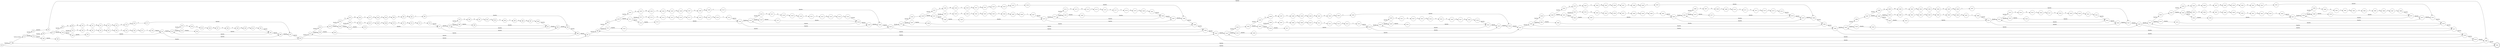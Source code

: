 digraph G{ 
rankdir=LR;
 node[shape="circle"];S0-> S1[label="Epsilon"];
S0-> S381[label="Epsilon"];
S1-> S2[label="\"ESTA COCHA \""];
S2-> S3[label="Epsilon"];
S2-> S5[label="Epsilon"];
S3-> S4[label="simbolos"];
S4-> S380[label="Epsilon"];
S5-> S6[label="Epsilon"];
S5-> S48[label="Epsilon"];
S6-> S7[label="
"];
S7-> S8[label="Epsilon"];
S7-> S18[label="Epsilon"];
S8-> S9[label="\"A\""];
S9-> S10[label="\"B\""];
S10-> S11[label="\"C\""];
S11-> S12[label="\"D\""];
S12-> S13[label="\"E\""];
S13-> S14[label="\"F\""];
S14-> S15[label="\"G\""];
S15-> S16[label="\"H\""];
S16-> S17[label="\"I\""];
S17-> S47[label="Epsilon"];
S18-> S19[label="Epsilon"];
S18-> S29[label="Epsilon"];
S19-> S20[label="\"a\""];
S20-> S21[label="\"b\""];
S21-> S22[label="\"c\""];
S22-> S23[label="\"d\""];
S23-> S24[label="\"e\""];
S24-> S25[label="\"f\""];
S25-> S26[label="\"g\""];
S26-> S27[label="\"h\""];
S27-> S28[label="\"i\""];
S28-> S31[label="Epsilon"];
S29-> S30[label="Epsilon"];
S30-> S31[label="Epsilon"];
S31-> S32[label="Epsilon"];
S31-> S46[label="Epsilon"];
S32-> S33[label="Epsilon"];
S32-> S43[label="Epsilon"];
S33-> S34[label="\"a\""];
S34-> S35[label="\"b\""];
S35-> S36[label="\"c\""];
S36-> S37[label="\"d\""];
S37-> S38[label="\"e\""];
S38-> S39[label="\"f\""];
S39-> S40[label="\"g\""];
S40-> S41[label="\"h\""];
S41-> S42[label="\"i\""];
S42-> S45[label="Epsilon"];
S43-> S44[label="Epsilon"];
S44-> S45[label="Epsilon"];
S45-> S32[label="Epsilon"];
S45-> S46[label="Epsilon"];
S46-> S47[label="Epsilon"];
S47-> S50[label="Epsilon"];
S48-> S49[label="Epsilon"];
S49-> S50[label="Epsilon"];
S50-> S51[label="Epsilon"];
S50-> S97[label="Epsilon"];
S51-> S52[label="Epsilon"];
S51-> S94[label="Epsilon"];
S52-> S53[label="
"];
S53-> S54[label="Epsilon"];
S53-> S64[label="Epsilon"];
S54-> S55[label="\"A\""];
S55-> S56[label="\"B\""];
S56-> S57[label="\"C\""];
S57-> S58[label="\"D\""];
S58-> S59[label="\"E\""];
S59-> S60[label="\"F\""];
S60-> S61[label="\"G\""];
S61-> S62[label="\"H\""];
S62-> S63[label="\"I\""];
S63-> S93[label="Epsilon"];
S64-> S65[label="Epsilon"];
S64-> S75[label="Epsilon"];
S65-> S66[label="\"a\""];
S66-> S67[label="\"b\""];
S67-> S68[label="\"c\""];
S68-> S69[label="\"d\""];
S69-> S70[label="\"e\""];
S70-> S71[label="\"f\""];
S71-> S72[label="\"g\""];
S72-> S73[label="\"h\""];
S73-> S74[label="\"i\""];
S74-> S77[label="Epsilon"];
S75-> S76[label="Epsilon"];
S76-> S77[label="Epsilon"];
S77-> S78[label="Epsilon"];
S77-> S92[label="Epsilon"];
S78-> S79[label="Epsilon"];
S78-> S89[label="Epsilon"];
S79-> S80[label="\"a\""];
S80-> S81[label="\"b\""];
S81-> S82[label="\"c\""];
S82-> S83[label="\"d\""];
S83-> S84[label="\"e\""];
S84-> S85[label="\"f\""];
S85-> S86[label="\"g\""];
S86-> S87[label="\"h\""];
S87-> S88[label="\"i\""];
S88-> S91[label="Epsilon"];
S89-> S90[label="Epsilon"];
S90-> S91[label="Epsilon"];
S91-> S78[label="Epsilon"];
S91-> S92[label="Epsilon"];
S92-> S93[label="Epsilon"];
S93-> S96[label="Epsilon"];
S94-> S95[label="Epsilon"];
S95-> S96[label="Epsilon"];
S96-> S51[label="Epsilon"];
S96-> S97[label="Epsilon"];
S97-> S98[label="Epsilon"];
S97-> S191[label="Epsilon"];
S98-> S99[label="Epsilon"];
S98-> S141[label="Epsilon"];
S99-> S100[label="
"];
S100-> S101[label="Epsilon"];
S100-> S111[label="Epsilon"];
S101-> S102[label="\"A\""];
S102-> S103[label="\"B\""];
S103-> S104[label="\"C\""];
S104-> S105[label="\"D\""];
S105-> S106[label="\"E\""];
S106-> S107[label="\"F\""];
S107-> S108[label="\"G\""];
S108-> S109[label="\"H\""];
S109-> S110[label="\"I\""];
S110-> S140[label="Epsilon"];
S111-> S112[label="Epsilon"];
S111-> S122[label="Epsilon"];
S112-> S113[label="\"a\""];
S113-> S114[label="\"b\""];
S114-> S115[label="\"c\""];
S115-> S116[label="\"d\""];
S116-> S117[label="\"e\""];
S117-> S118[label="\"f\""];
S118-> S119[label="\"g\""];
S119-> S120[label="\"h\""];
S120-> S121[label="\"i\""];
S121-> S124[label="Epsilon"];
S122-> S123[label="Epsilon"];
S123-> S124[label="Epsilon"];
S124-> S125[label="Epsilon"];
S124-> S139[label="Epsilon"];
S125-> S126[label="Epsilon"];
S125-> S136[label="Epsilon"];
S126-> S127[label="\"a\""];
S127-> S128[label="\"b\""];
S128-> S129[label="\"c\""];
S129-> S130[label="\"d\""];
S130-> S131[label="\"e\""];
S131-> S132[label="\"f\""];
S132-> S133[label="\"g\""];
S133-> S134[label="\"h\""];
S134-> S135[label="\"i\""];
S135-> S138[label="Epsilon"];
S136-> S137[label="Epsilon"];
S137-> S138[label="Epsilon"];
S138-> S125[label="Epsilon"];
S138-> S139[label="Epsilon"];
S139-> S140[label="Epsilon"];
S140-> S143[label="Epsilon"];
S141-> S142[label="Epsilon"];
S142-> S143[label="Epsilon"];
S143-> S144[label="Epsilon"];
S143-> S190[label="Epsilon"];
S144-> S145[label="Epsilon"];
S144-> S187[label="Epsilon"];
S145-> S146[label="
"];
S146-> S147[label="Epsilon"];
S146-> S157[label="Epsilon"];
S147-> S148[label="\"A\""];
S148-> S149[label="\"B\""];
S149-> S150[label="\"C\""];
S150-> S151[label="\"D\""];
S151-> S152[label="\"E\""];
S152-> S153[label="\"F\""];
S153-> S154[label="\"G\""];
S154-> S155[label="\"H\""];
S155-> S156[label="\"I\""];
S156-> S186[label="Epsilon"];
S157-> S158[label="Epsilon"];
S157-> S168[label="Epsilon"];
S158-> S159[label="\"a\""];
S159-> S160[label="\"b\""];
S160-> S161[label="\"c\""];
S161-> S162[label="\"d\""];
S162-> S163[label="\"e\""];
S163-> S164[label="\"f\""];
S164-> S165[label="\"g\""];
S165-> S166[label="\"h\""];
S166-> S167[label="\"i\""];
S167-> S170[label="Epsilon"];
S168-> S169[label="Epsilon"];
S169-> S170[label="Epsilon"];
S170-> S171[label="Epsilon"];
S170-> S185[label="Epsilon"];
S171-> S172[label="Epsilon"];
S171-> S182[label="Epsilon"];
S172-> S173[label="\"a\""];
S173-> S174[label="\"b\""];
S174-> S175[label="\"c\""];
S175-> S176[label="\"d\""];
S176-> S177[label="\"e\""];
S177-> S178[label="\"f\""];
S178-> S179[label="\"g\""];
S179-> S180[label="\"h\""];
S180-> S181[label="\"i\""];
S181-> S184[label="Epsilon"];
S182-> S183[label="Epsilon"];
S183-> S184[label="Epsilon"];
S184-> S171[label="Epsilon"];
S184-> S185[label="Epsilon"];
S185-> S186[label="Epsilon"];
S186-> S189[label="Epsilon"];
S187-> S188[label="Epsilon"];
S188-> S189[label="Epsilon"];
S189-> S144[label="Epsilon"];
S189-> S190[label="Epsilon"];
S190-> S98[label="Epsilon"];
S190-> S191[label="Epsilon"];
S191-> S192[label="Epsilon"];
S191-> S379[label="Epsilon"];
S192-> S193[label="Epsilon"];
S192-> S235[label="Epsilon"];
S193-> S194[label="
"];
S194-> S195[label="Epsilon"];
S194-> S205[label="Epsilon"];
S195-> S196[label="\"A\""];
S196-> S197[label="\"B\""];
S197-> S198[label="\"C\""];
S198-> S199[label="\"D\""];
S199-> S200[label="\"E\""];
S200-> S201[label="\"F\""];
S201-> S202[label="\"G\""];
S202-> S203[label="\"H\""];
S203-> S204[label="\"I\""];
S204-> S234[label="Epsilon"];
S205-> S206[label="Epsilon"];
S205-> S216[label="Epsilon"];
S206-> S207[label="\"a\""];
S207-> S208[label="\"b\""];
S208-> S209[label="\"c\""];
S209-> S210[label="\"d\""];
S210-> S211[label="\"e\""];
S211-> S212[label="\"f\""];
S212-> S213[label="\"g\""];
S213-> S214[label="\"h\""];
S214-> S215[label="\"i\""];
S215-> S218[label="Epsilon"];
S216-> S217[label="Epsilon"];
S217-> S218[label="Epsilon"];
S218-> S219[label="Epsilon"];
S218-> S233[label="Epsilon"];
S219-> S220[label="Epsilon"];
S219-> S230[label="Epsilon"];
S220-> S221[label="\"a\""];
S221-> S222[label="\"b\""];
S222-> S223[label="\"c\""];
S223-> S224[label="\"d\""];
S224-> S225[label="\"e\""];
S225-> S226[label="\"f\""];
S226-> S227[label="\"g\""];
S227-> S228[label="\"h\""];
S228-> S229[label="\"i\""];
S229-> S232[label="Epsilon"];
S230-> S231[label="Epsilon"];
S231-> S232[label="Epsilon"];
S232-> S219[label="Epsilon"];
S232-> S233[label="Epsilon"];
S233-> S234[label="Epsilon"];
S234-> S237[label="Epsilon"];
S235-> S236[label="Epsilon"];
S236-> S237[label="Epsilon"];
S237-> S238[label="Epsilon"];
S237-> S284[label="Epsilon"];
S238-> S239[label="Epsilon"];
S238-> S281[label="Epsilon"];
S239-> S240[label="
"];
S240-> S241[label="Epsilon"];
S240-> S251[label="Epsilon"];
S241-> S242[label="\"A\""];
S242-> S243[label="\"B\""];
S243-> S244[label="\"C\""];
S244-> S245[label="\"D\""];
S245-> S246[label="\"E\""];
S246-> S247[label="\"F\""];
S247-> S248[label="\"G\""];
S248-> S249[label="\"H\""];
S249-> S250[label="\"I\""];
S250-> S280[label="Epsilon"];
S251-> S252[label="Epsilon"];
S251-> S262[label="Epsilon"];
S252-> S253[label="\"a\""];
S253-> S254[label="\"b\""];
S254-> S255[label="\"c\""];
S255-> S256[label="\"d\""];
S256-> S257[label="\"e\""];
S257-> S258[label="\"f\""];
S258-> S259[label="\"g\""];
S259-> S260[label="\"h\""];
S260-> S261[label="\"i\""];
S261-> S264[label="Epsilon"];
S262-> S263[label="Epsilon"];
S263-> S264[label="Epsilon"];
S264-> S265[label="Epsilon"];
S264-> S279[label="Epsilon"];
S265-> S266[label="Epsilon"];
S265-> S276[label="Epsilon"];
S266-> S267[label="\"a\""];
S267-> S268[label="\"b\""];
S268-> S269[label="\"c\""];
S269-> S270[label="\"d\""];
S270-> S271[label="\"e\""];
S271-> S272[label="\"f\""];
S272-> S273[label="\"g\""];
S273-> S274[label="\"h\""];
S274-> S275[label="\"i\""];
S275-> S278[label="Epsilon"];
S276-> S277[label="Epsilon"];
S277-> S278[label="Epsilon"];
S278-> S265[label="Epsilon"];
S278-> S279[label="Epsilon"];
S279-> S280[label="Epsilon"];
S280-> S283[label="Epsilon"];
S281-> S282[label="Epsilon"];
S282-> S283[label="Epsilon"];
S283-> S238[label="Epsilon"];
S283-> S284[label="Epsilon"];
S284-> S285[label="Epsilon"];
S284-> S378[label="Epsilon"];
S285-> S286[label="Epsilon"];
S285-> S328[label="Epsilon"];
S286-> S287[label="
"];
S287-> S288[label="Epsilon"];
S287-> S298[label="Epsilon"];
S288-> S289[label="\"A\""];
S289-> S290[label="\"B\""];
S290-> S291[label="\"C\""];
S291-> S292[label="\"D\""];
S292-> S293[label="\"E\""];
S293-> S294[label="\"F\""];
S294-> S295[label="\"G\""];
S295-> S296[label="\"H\""];
S296-> S297[label="\"I\""];
S297-> S327[label="Epsilon"];
S298-> S299[label="Epsilon"];
S298-> S309[label="Epsilon"];
S299-> S300[label="\"a\""];
S300-> S301[label="\"b\""];
S301-> S302[label="\"c\""];
S302-> S303[label="\"d\""];
S303-> S304[label="\"e\""];
S304-> S305[label="\"f\""];
S305-> S306[label="\"g\""];
S306-> S307[label="\"h\""];
S307-> S308[label="\"i\""];
S308-> S311[label="Epsilon"];
S309-> S310[label="Epsilon"];
S310-> S311[label="Epsilon"];
S311-> S312[label="Epsilon"];
S311-> S326[label="Epsilon"];
S312-> S313[label="Epsilon"];
S312-> S323[label="Epsilon"];
S313-> S314[label="\"a\""];
S314-> S315[label="\"b\""];
S315-> S316[label="\"c\""];
S316-> S317[label="\"d\""];
S317-> S318[label="\"e\""];
S318-> S319[label="\"f\""];
S319-> S320[label="\"g\""];
S320-> S321[label="\"h\""];
S321-> S322[label="\"i\""];
S322-> S325[label="Epsilon"];
S323-> S324[label="Epsilon"];
S324-> S325[label="Epsilon"];
S325-> S312[label="Epsilon"];
S325-> S326[label="Epsilon"];
S326-> S327[label="Epsilon"];
S327-> S330[label="Epsilon"];
S328-> S329[label="Epsilon"];
S329-> S330[label="Epsilon"];
S330-> S331[label="Epsilon"];
S330-> S377[label="Epsilon"];
S331-> S332[label="Epsilon"];
S331-> S374[label="Epsilon"];
S332-> S333[label="
"];
S333-> S334[label="Epsilon"];
S333-> S344[label="Epsilon"];
S334-> S335[label="\"A\""];
S335-> S336[label="\"B\""];
S336-> S337[label="\"C\""];
S337-> S338[label="\"D\""];
S338-> S339[label="\"E\""];
S339-> S340[label="\"F\""];
S340-> S341[label="\"G\""];
S341-> S342[label="\"H\""];
S342-> S343[label="\"I\""];
S343-> S373[label="Epsilon"];
S344-> S345[label="Epsilon"];
S344-> S355[label="Epsilon"];
S345-> S346[label="\"a\""];
S346-> S347[label="\"b\""];
S347-> S348[label="\"c\""];
S348-> S349[label="\"d\""];
S349-> S350[label="\"e\""];
S350-> S351[label="\"f\""];
S351-> S352[label="\"g\""];
S352-> S353[label="\"h\""];
S353-> S354[label="\"i\""];
S354-> S357[label="Epsilon"];
S355-> S356[label="Epsilon"];
S356-> S357[label="Epsilon"];
S357-> S358[label="Epsilon"];
S357-> S372[label="Epsilon"];
S358-> S359[label="Epsilon"];
S358-> S369[label="Epsilon"];
S359-> S360[label="\"a\""];
S360-> S361[label="\"b\""];
S361-> S362[label="\"c\""];
S362-> S363[label="\"d\""];
S363-> S364[label="\"e\""];
S364-> S365[label="\"f\""];
S365-> S366[label="\"g\""];
S366-> S367[label="\"h\""];
S367-> S368[label="\"i\""];
S368-> S371[label="Epsilon"];
S369-> S370[label="Epsilon"];
S370-> S371[label="Epsilon"];
S371-> S358[label="Epsilon"];
S371-> S372[label="Epsilon"];
S372-> S373[label="Epsilon"];
S373-> S376[label="Epsilon"];
S374-> S375[label="Epsilon"];
S375-> S376[label="Epsilon"];
S376-> S331[label="Epsilon"];
S376-> S377[label="Epsilon"];
S377-> S285[label="Epsilon"];
S377-> S378[label="Epsilon"];
S378-> S192[label="Epsilon"];
S378-> S379[label="Epsilon"];
S379-> S380[label="Epsilon"];
S380-> S1[label="Epsilon"];
S380-> S381[label="Epsilon"];
S381[shape="doublecircle"]

}